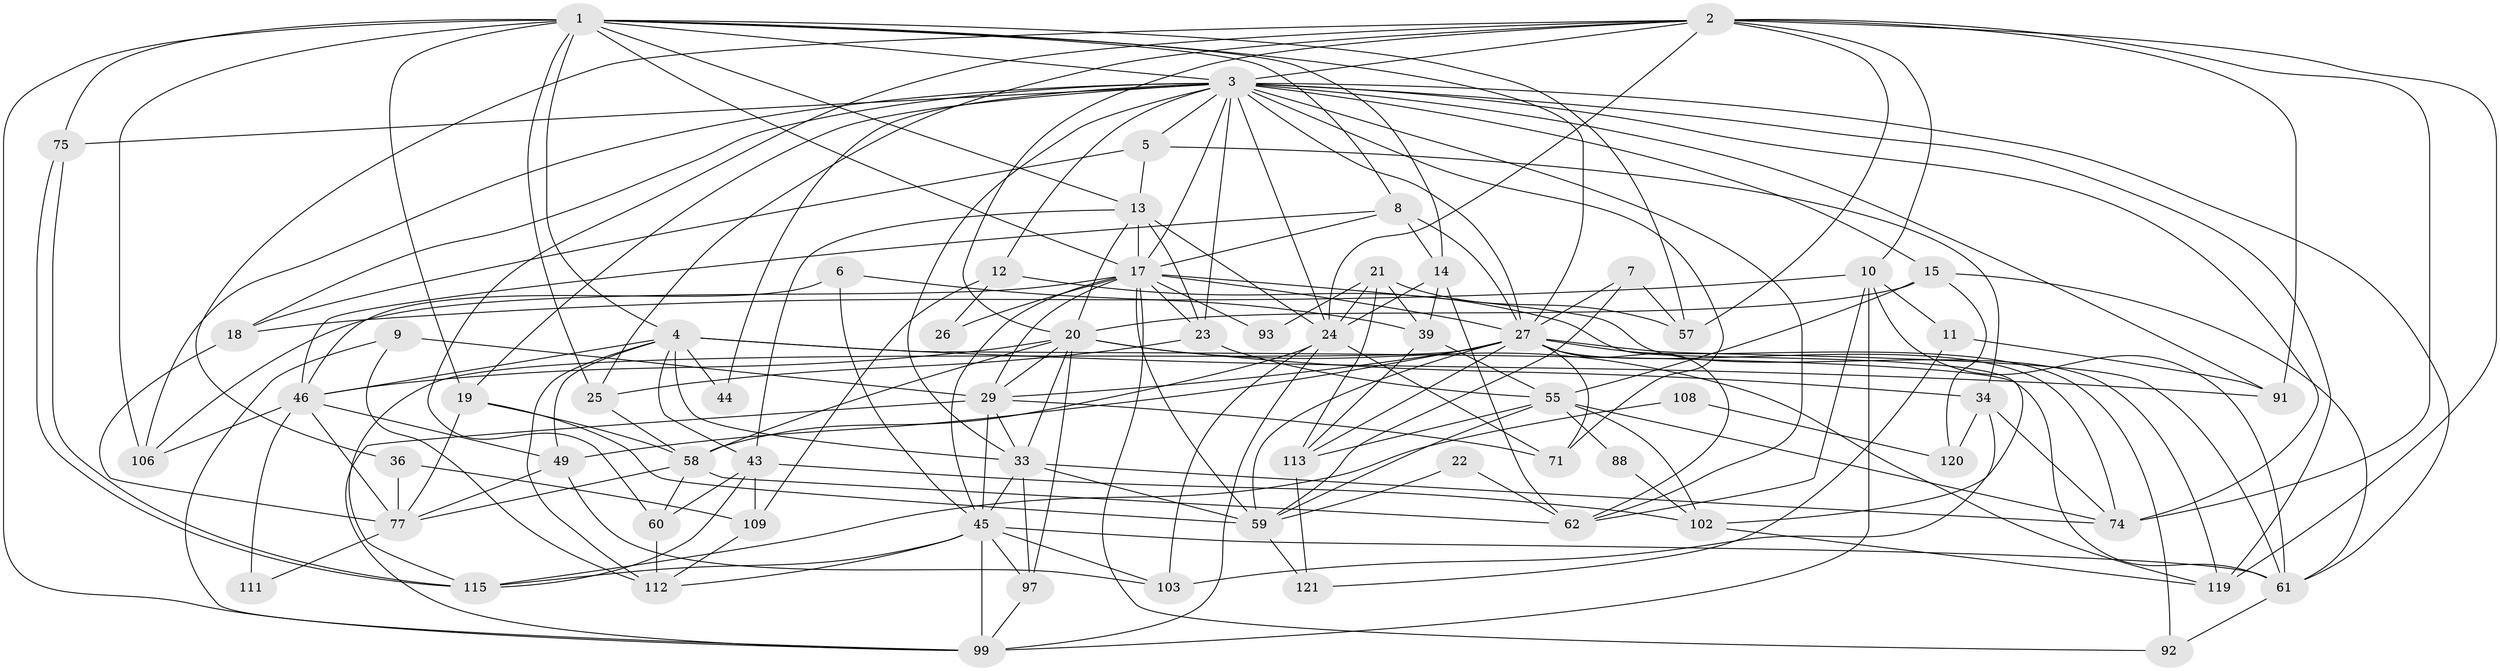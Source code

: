 // original degree distribution, {5: 0.21374045801526717, 3: 0.2748091603053435, 4: 0.2900763358778626, 2: 0.11450381679389313, 6: 0.05343511450381679, 7: 0.03816793893129771, 9: 0.007633587786259542, 8: 0.007633587786259542}
// Generated by graph-tools (version 1.1) at 2025/14/03/09/25 04:14:59]
// undirected, 65 vertices, 186 edges
graph export_dot {
graph [start="1"]
  node [color=gray90,style=filled];
  1 [super="+31+32"];
  2 [super="+131+72+66"];
  3 [super="+84+67+48+16"];
  4 [super="+94+89"];
  5;
  6 [super="+38"];
  7;
  8 [super="+54"];
  9;
  10 [super="+96+41"];
  11;
  12;
  13 [super="+63+28"];
  14 [super="+123"];
  15;
  17 [super="+73+105"];
  18;
  19 [super="+128+122"];
  20 [super="+117+100"];
  21 [super="+87"];
  22;
  23 [super="+40"];
  24 [super="+81+52+35"];
  25;
  26;
  27 [super="+30"];
  29 [super="+83+127"];
  33 [super="+37+110+118"];
  34 [super="+50"];
  36;
  39 [super="+107"];
  43 [super="+130+47"];
  44;
  45 [super="+79+69"];
  46 [super="+78+98"];
  49 [super="+53+51"];
  55;
  57;
  58 [super="+65"];
  59 [super="+70"];
  60 [super="+82"];
  61 [super="+64"];
  62 [super="+101"];
  71;
  74 [super="+126"];
  75;
  77 [super="+116"];
  88;
  91;
  92;
  93;
  97;
  99 [super="+125"];
  102;
  103;
  106;
  108;
  109;
  111;
  112;
  113;
  115;
  119;
  120;
  121;
  1 -- 25;
  1 -- 57;
  1 -- 4;
  1 -- 99;
  1 -- 75;
  1 -- 27;
  1 -- 17;
  1 -- 3;
  1 -- 106;
  1 -- 14;
  1 -- 19;
  1 -- 8;
  1 -- 13;
  2 -- 119;
  2 -- 3;
  2 -- 36;
  2 -- 10;
  2 -- 91;
  2 -- 20;
  2 -- 25;
  2 -- 57;
  2 -- 60;
  2 -- 74 [weight=2];
  2 -- 24;
  3 -- 17;
  3 -- 5;
  3 -- 71;
  3 -- 106;
  3 -- 75;
  3 -- 23;
  3 -- 24;
  3 -- 91;
  3 -- 33 [weight=2];
  3 -- 18;
  3 -- 19;
  3 -- 119;
  3 -- 12;
  3 -- 62;
  3 -- 44;
  3 -- 15;
  3 -- 27;
  3 -- 74;
  3 -- 61;
  4 -- 49;
  4 -- 46;
  4 -- 112;
  4 -- 91;
  4 -- 43;
  4 -- 44;
  4 -- 33;
  4 -- 61;
  5 -- 34;
  5 -- 18;
  5 -- 13;
  6 -- 39 [weight=2];
  6 -- 46;
  6 -- 45;
  7 -- 57;
  7 -- 59;
  7 -- 27;
  8 -- 27;
  8 -- 17;
  8 -- 14;
  8 -- 46;
  9 -- 112;
  9 -- 99;
  9 -- 29;
  10 -- 18;
  10 -- 99;
  10 -- 11;
  10 -- 62;
  10 -- 61;
  11 -- 121;
  11 -- 91;
  12 -- 102;
  12 -- 109;
  12 -- 26;
  13 -- 23;
  13 -- 17 [weight=2];
  13 -- 20;
  13 -- 24;
  13 -- 43;
  14 -- 62;
  14 -- 24;
  14 -- 39;
  15 -- 55;
  15 -- 120;
  15 -- 20;
  15 -- 61;
  17 -- 119;
  17 -- 93 [weight=2];
  17 -- 59;
  17 -- 106;
  17 -- 29;
  17 -- 26;
  17 -- 92;
  17 -- 23;
  17 -- 45;
  17 -- 27;
  18 -- 77;
  19 -- 59;
  19 -- 58;
  19 -- 77;
  20 -- 58;
  20 -- 97;
  20 -- 119;
  20 -- 46 [weight=2];
  20 -- 34;
  20 -- 33;
  20 -- 29;
  21 -- 39;
  21 -- 113;
  21 -- 57;
  21 -- 93;
  21 -- 24;
  22 -- 62;
  22 -- 59;
  23 -- 25;
  23 -- 55;
  24 -- 71;
  24 -- 99;
  24 -- 103;
  24 -- 58;
  25 -- 58;
  27 -- 71;
  27 -- 59;
  27 -- 74;
  27 -- 113;
  27 -- 49;
  27 -- 115;
  27 -- 61;
  27 -- 92;
  27 -- 29;
  27 -- 62;
  29 -- 99;
  29 -- 71;
  29 -- 33;
  29 -- 45;
  33 -- 59;
  33 -- 45;
  33 -- 74;
  33 -- 97;
  34 -- 103;
  34 -- 120;
  34 -- 74;
  36 -- 77;
  36 -- 109;
  39 -- 113;
  39 -- 55;
  43 -- 115;
  43 -- 102;
  43 -- 109;
  43 -- 60;
  45 -- 112;
  45 -- 103;
  45 -- 115;
  45 -- 61;
  45 -- 97;
  45 -- 99;
  46 -- 106;
  46 -- 111;
  46 -- 49;
  46 -- 77;
  49 -- 103;
  49 -- 77;
  55 -- 102;
  55 -- 113;
  55 -- 74;
  55 -- 88;
  55 -- 59;
  58 -- 62;
  58 -- 60;
  58 -- 77;
  59 -- 121;
  60 -- 112;
  61 -- 92;
  75 -- 115;
  75 -- 115;
  77 -- 111;
  88 -- 102;
  97 -- 99;
  102 -- 119;
  108 -- 115;
  108 -- 120;
  109 -- 112;
  113 -- 121;
}
